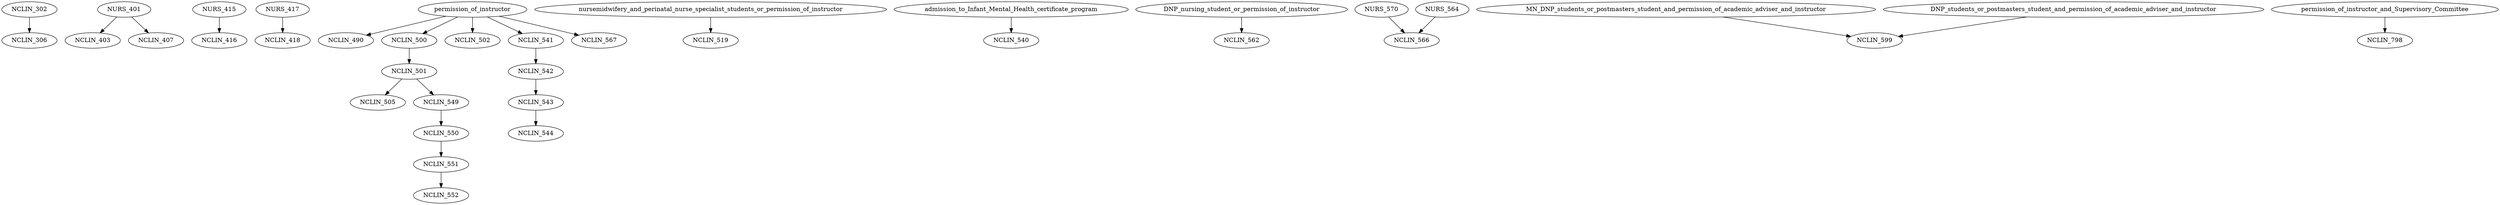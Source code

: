 digraph G {
    edge [color=black];
    NCLIN_302 -> NCLIN_306;
    edge [color=black];
    NURS_401 -> NCLIN_403;
    edge [color=black];
    NURS_401 -> NCLIN_407;
    edge [color=black];
    NURS_415 -> NCLIN_416;
    edge [color=black];
    NURS_417 -> NCLIN_418;
    edge [color=black];
    permission_of_instructor -> NCLIN_490;
    edge [color=black];
    permission_of_instructor -> NCLIN_500;
    edge [color=black];
    NCLIN_500 -> NCLIN_501;
    edge [color=black];
    permission_of_instructor -> NCLIN_502;
    edge [color=black];
    NCLIN_501 -> NCLIN_505;
    edge [color=black];
    nursemidwifery_and_perinatal_nurse_specialist_students_or_permission_of_instructor -> NCLIN_519;
    edge [color=black];
    admission_to_Infant_Mental_Health_certificate_program -> NCLIN_540;
    edge [color=black];
    permission_of_instructor -> NCLIN_541;
    edge [color=black];
    NCLIN_541 -> NCLIN_542;
    edge [color=black];
    NCLIN_542 -> NCLIN_543;
    edge [color=black];
    NCLIN_543 -> NCLIN_544;
    edge [color=black];
    NCLIN_501 -> NCLIN_549;
    edge [color=black];
    NCLIN_549 -> NCLIN_550;
    edge [color=black];
    NCLIN_550 -> NCLIN_551;
    edge [color=black];
    NCLIN_551 -> NCLIN_552;
    edge [color=black];
    DNP_nursing_student_or_permission_of_instructor -> NCLIN_562;
    edge [color=black];
    NURS_570 -> NCLIN_566;
    NURS_564 -> NCLIN_566;
    edge [color=black];
    permission_of_instructor -> NCLIN_567;
    edge [color=black];
    MN_DNP_students_or_postmasters_student_and_permission_of_academic_adviser_and_instructor -> NCLIN_599;
    DNP_students_or_postmasters_student_and_permission_of_academic_adviser_and_instructor -> NCLIN_599;
    edge [color=black];
    permission_of_instructor_and_Supervisory_Committee -> NCLIN_798;
}

